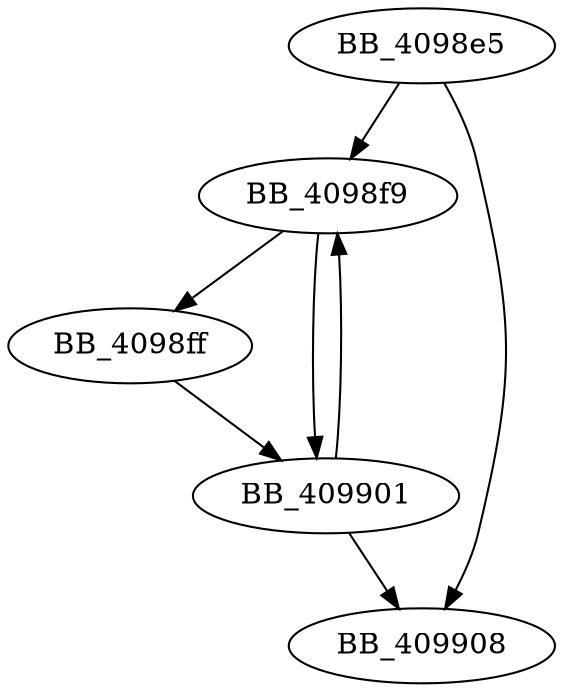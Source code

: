 DiGraph sub_4098E5{
BB_4098e5->BB_4098f9
BB_4098e5->BB_409908
BB_4098f9->BB_4098ff
BB_4098f9->BB_409901
BB_4098ff->BB_409901
BB_409901->BB_4098f9
BB_409901->BB_409908
}
